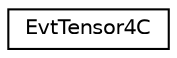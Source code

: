 digraph "Graphical Class Hierarchy"
{
  edge [fontname="Helvetica",fontsize="10",labelfontname="Helvetica",labelfontsize="10"];
  node [fontname="Helvetica",fontsize="10",shape=record];
  rankdir="LR";
  Node1 [label="EvtTensor4C",height=0.2,width=0.4,color="black", fillcolor="white", style="filled",URL="$class_evt_tensor4_c.html"];
}
